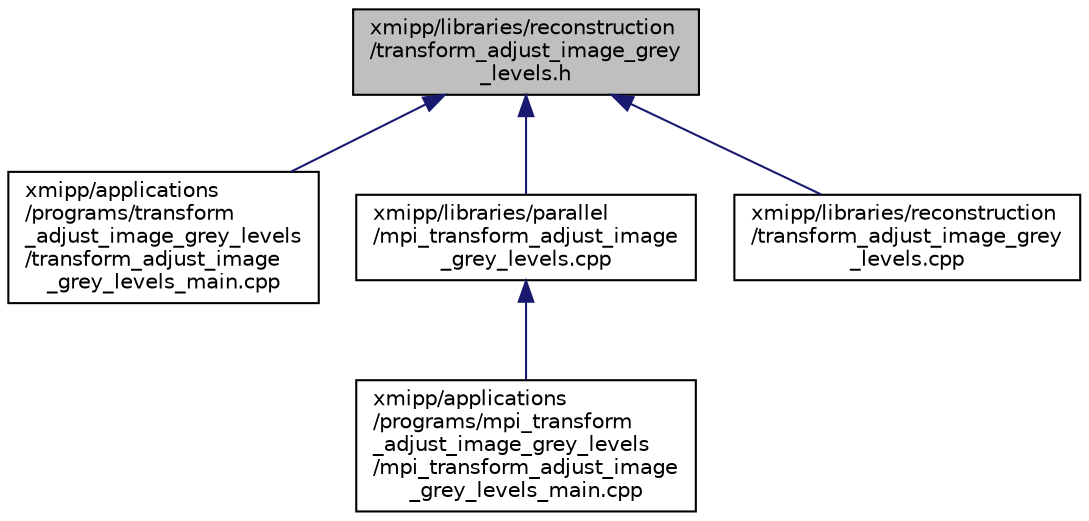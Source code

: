 digraph "xmipp/libraries/reconstruction/transform_adjust_image_grey_levels.h"
{
  edge [fontname="Helvetica",fontsize="10",labelfontname="Helvetica",labelfontsize="10"];
  node [fontname="Helvetica",fontsize="10",shape=record];
  Node93 [label="xmipp/libraries/reconstruction\l/transform_adjust_image_grey\l_levels.h",height=0.2,width=0.4,color="black", fillcolor="grey75", style="filled", fontcolor="black"];
  Node93 -> Node94 [dir="back",color="midnightblue",fontsize="10",style="solid",fontname="Helvetica"];
  Node94 [label="xmipp/applications\l/programs/transform\l_adjust_image_grey_levels\l/transform_adjust_image\l_grey_levels_main.cpp",height=0.2,width=0.4,color="black", fillcolor="white", style="filled",URL="$transform__adjust__image__grey__levels__main_8cpp.html"];
  Node93 -> Node95 [dir="back",color="midnightblue",fontsize="10",style="solid",fontname="Helvetica"];
  Node95 [label="xmipp/libraries/parallel\l/mpi_transform_adjust_image\l_grey_levels.cpp",height=0.2,width=0.4,color="black", fillcolor="white", style="filled",URL="$mpi__transform__adjust__image__grey__levels_8cpp.html"];
  Node95 -> Node96 [dir="back",color="midnightblue",fontsize="10",style="solid",fontname="Helvetica"];
  Node96 [label="xmipp/applications\l/programs/mpi_transform\l_adjust_image_grey_levels\l/mpi_transform_adjust_image\l_grey_levels_main.cpp",height=0.2,width=0.4,color="black", fillcolor="white", style="filled",URL="$mpi__transform__adjust__image__grey__levels__main_8cpp.html"];
  Node93 -> Node97 [dir="back",color="midnightblue",fontsize="10",style="solid",fontname="Helvetica"];
  Node97 [label="xmipp/libraries/reconstruction\l/transform_adjust_image_grey\l_levels.cpp",height=0.2,width=0.4,color="black", fillcolor="white", style="filled",URL="$transform__adjust__image__grey__levels_8cpp.html"];
}
